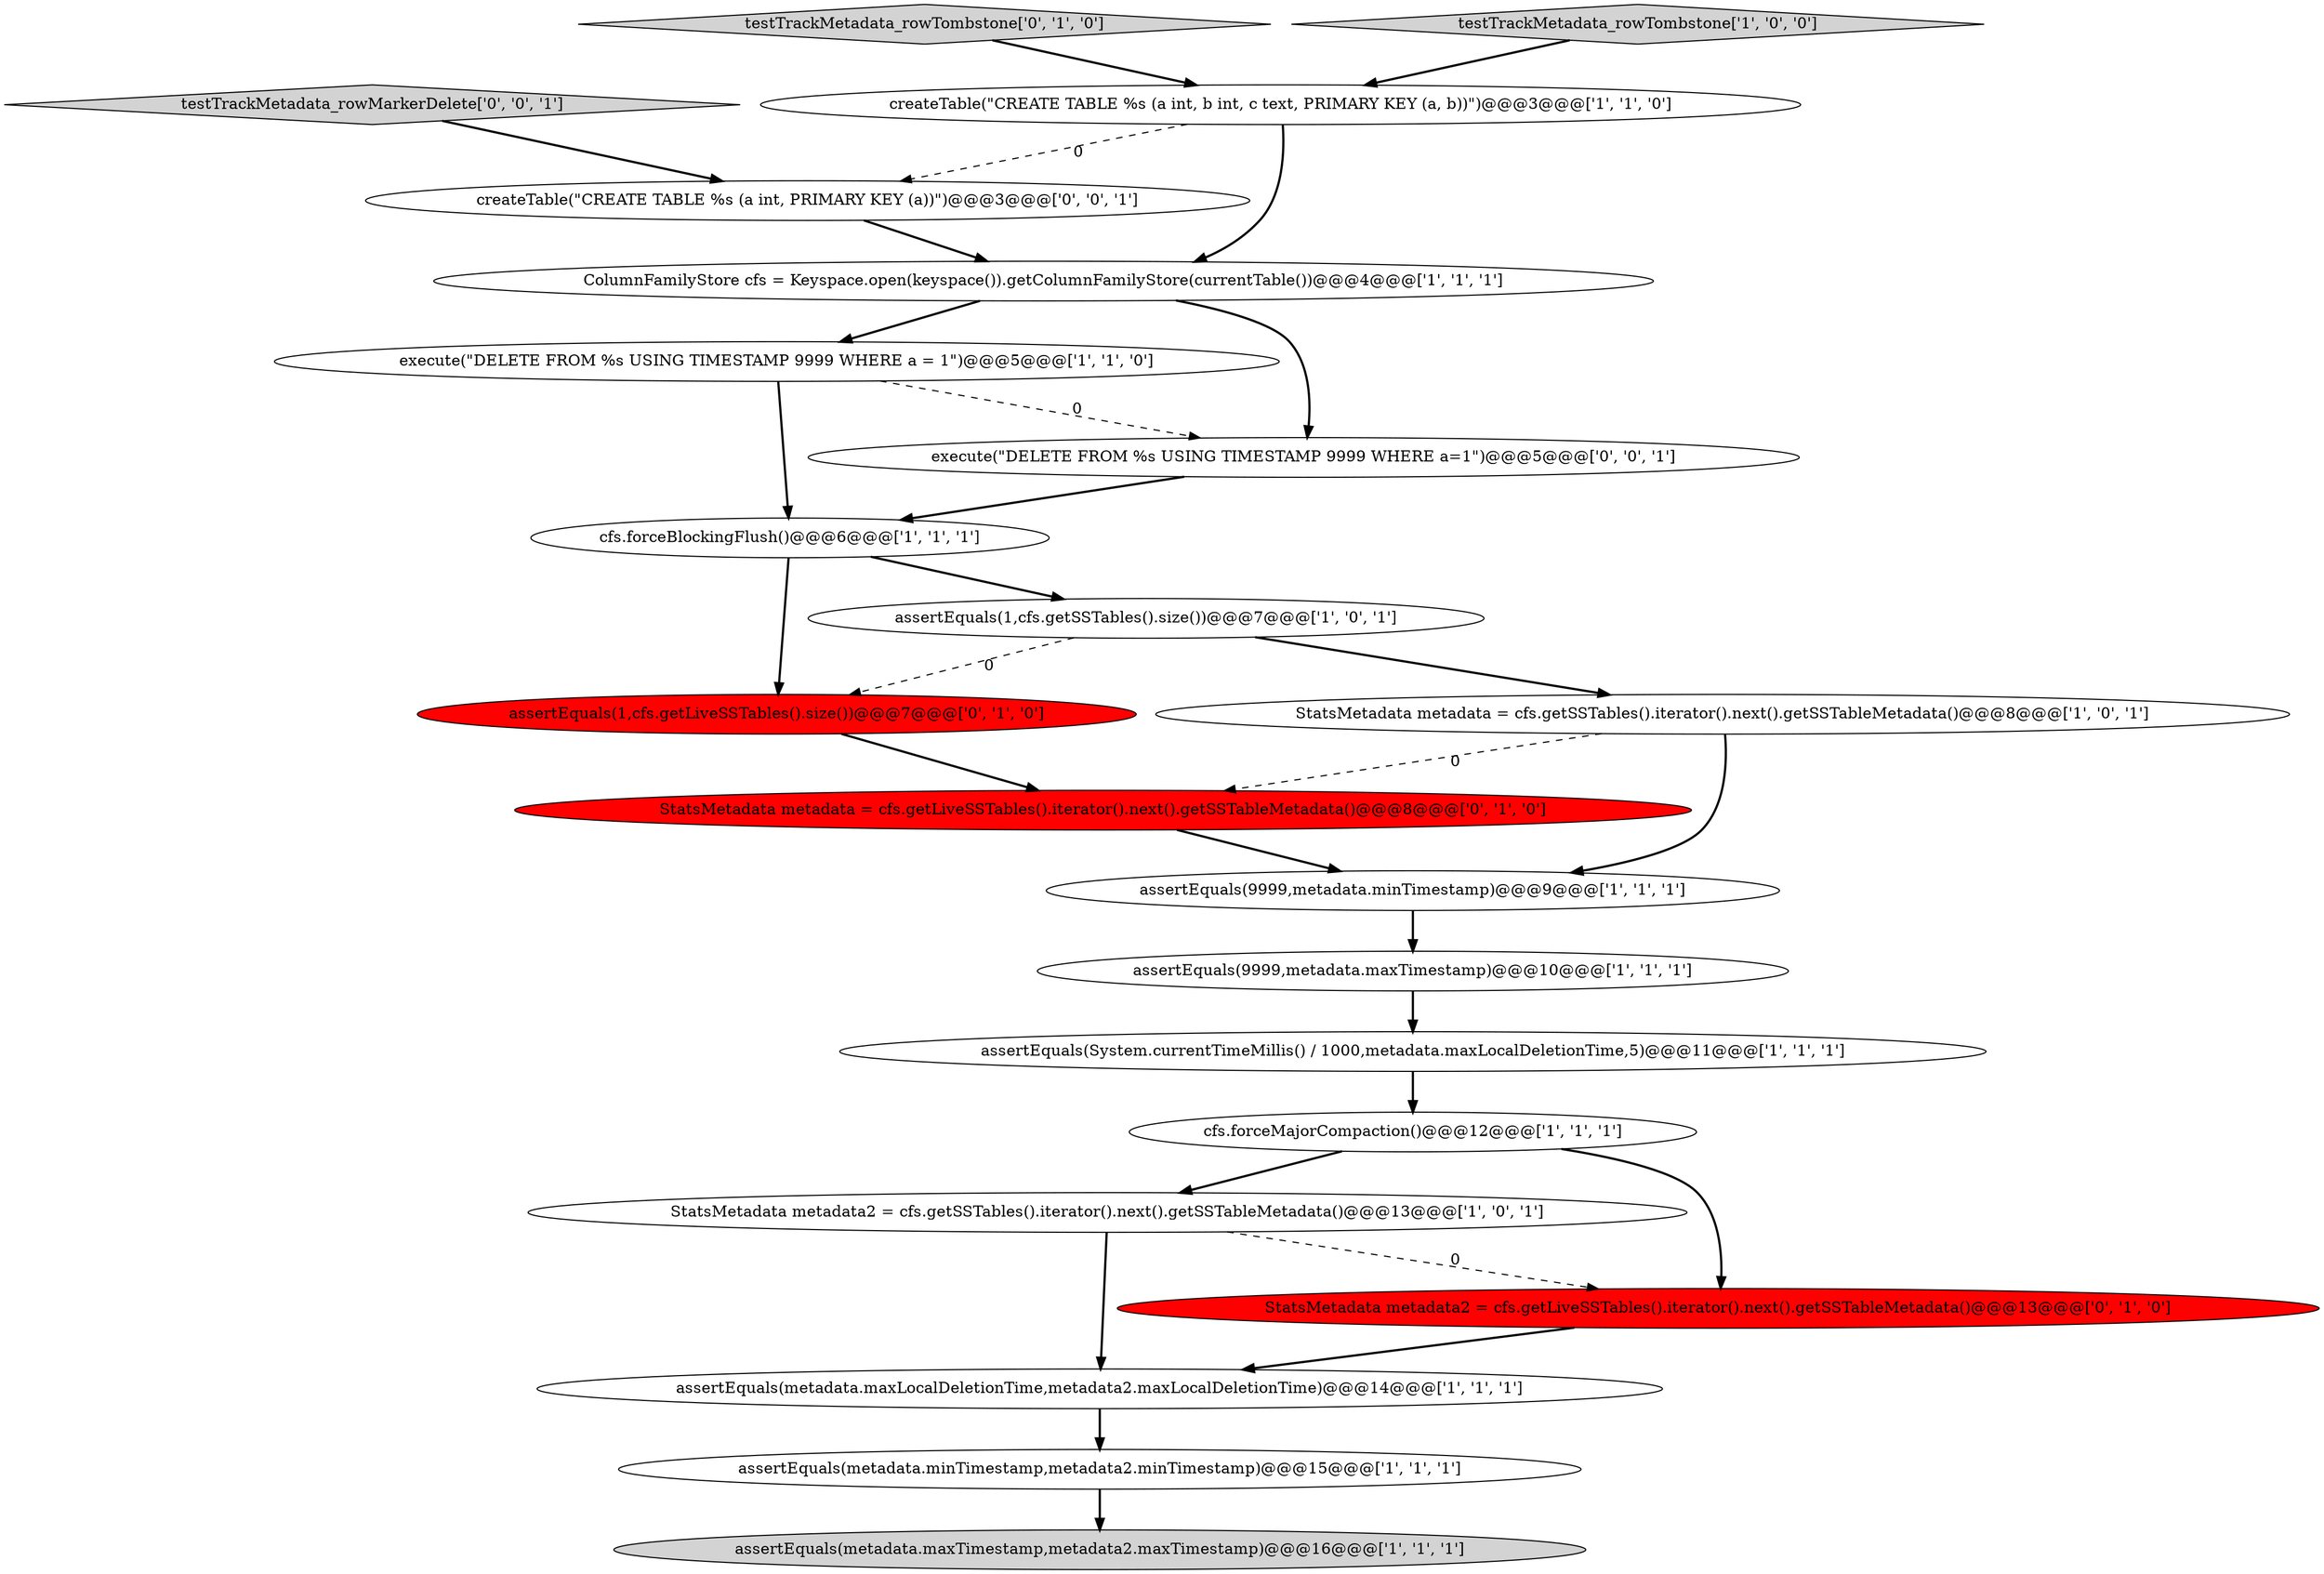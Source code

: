 digraph {
2 [style = filled, label = "ColumnFamilyStore cfs = Keyspace.open(keyspace()).getColumnFamilyStore(currentTable())@@@4@@@['1', '1', '1']", fillcolor = white, shape = ellipse image = "AAA0AAABBB1BBB"];
21 [style = filled, label = "testTrackMetadata_rowMarkerDelete['0', '0', '1']", fillcolor = lightgray, shape = diamond image = "AAA0AAABBB3BBB"];
13 [style = filled, label = "assertEquals(9999,metadata.maxTimestamp)@@@10@@@['1', '1', '1']", fillcolor = white, shape = ellipse image = "AAA0AAABBB1BBB"];
19 [style = filled, label = "createTable(\"CREATE TABLE %s (a int, PRIMARY KEY (a))\")@@@3@@@['0', '0', '1']", fillcolor = white, shape = ellipse image = "AAA0AAABBB3BBB"];
7 [style = filled, label = "execute(\"DELETE FROM %s USING TIMESTAMP 9999 WHERE a = 1\")@@@5@@@['1', '1', '0']", fillcolor = white, shape = ellipse image = "AAA0AAABBB1BBB"];
0 [style = filled, label = "assertEquals(metadata.maxLocalDeletionTime,metadata2.maxLocalDeletionTime)@@@14@@@['1', '1', '1']", fillcolor = white, shape = ellipse image = "AAA0AAABBB1BBB"];
6 [style = filled, label = "cfs.forceBlockingFlush()@@@6@@@['1', '1', '1']", fillcolor = white, shape = ellipse image = "AAA0AAABBB1BBB"];
1 [style = filled, label = "createTable(\"CREATE TABLE %s (a int, b int, c text, PRIMARY KEY (a, b))\")@@@3@@@['1', '1', '0']", fillcolor = white, shape = ellipse image = "AAA0AAABBB1BBB"];
17 [style = filled, label = "testTrackMetadata_rowTombstone['0', '1', '0']", fillcolor = lightgray, shape = diamond image = "AAA0AAABBB2BBB"];
4 [style = filled, label = "assertEquals(1,cfs.getSSTables().size())@@@7@@@['1', '0', '1']", fillcolor = white, shape = ellipse image = "AAA0AAABBB1BBB"];
9 [style = filled, label = "testTrackMetadata_rowTombstone['1', '0', '0']", fillcolor = lightgray, shape = diamond image = "AAA0AAABBB1BBB"];
20 [style = filled, label = "execute(\"DELETE FROM %s USING TIMESTAMP 9999 WHERE a=1\")@@@5@@@['0', '0', '1']", fillcolor = white, shape = ellipse image = "AAA0AAABBB3BBB"];
14 [style = filled, label = "StatsMetadata metadata2 = cfs.getSSTables().iterator().next().getSSTableMetadata()@@@13@@@['1', '0', '1']", fillcolor = white, shape = ellipse image = "AAA0AAABBB1BBB"];
8 [style = filled, label = "assertEquals(System.currentTimeMillis() / 1000,metadata.maxLocalDeletionTime,5)@@@11@@@['1', '1', '1']", fillcolor = white, shape = ellipse image = "AAA0AAABBB1BBB"];
18 [style = filled, label = "assertEquals(1,cfs.getLiveSSTables().size())@@@7@@@['0', '1', '0']", fillcolor = red, shape = ellipse image = "AAA1AAABBB2BBB"];
10 [style = filled, label = "assertEquals(metadata.minTimestamp,metadata2.minTimestamp)@@@15@@@['1', '1', '1']", fillcolor = white, shape = ellipse image = "AAA0AAABBB1BBB"];
12 [style = filled, label = "assertEquals(9999,metadata.minTimestamp)@@@9@@@['1', '1', '1']", fillcolor = white, shape = ellipse image = "AAA0AAABBB1BBB"];
16 [style = filled, label = "StatsMetadata metadata2 = cfs.getLiveSSTables().iterator().next().getSSTableMetadata()@@@13@@@['0', '1', '0']", fillcolor = red, shape = ellipse image = "AAA1AAABBB2BBB"];
15 [style = filled, label = "StatsMetadata metadata = cfs.getLiveSSTables().iterator().next().getSSTableMetadata()@@@8@@@['0', '1', '0']", fillcolor = red, shape = ellipse image = "AAA1AAABBB2BBB"];
5 [style = filled, label = "assertEquals(metadata.maxTimestamp,metadata2.maxTimestamp)@@@16@@@['1', '1', '1']", fillcolor = lightgray, shape = ellipse image = "AAA0AAABBB1BBB"];
3 [style = filled, label = "StatsMetadata metadata = cfs.getSSTables().iterator().next().getSSTableMetadata()@@@8@@@['1', '0', '1']", fillcolor = white, shape = ellipse image = "AAA0AAABBB1BBB"];
11 [style = filled, label = "cfs.forceMajorCompaction()@@@12@@@['1', '1', '1']", fillcolor = white, shape = ellipse image = "AAA0AAABBB1BBB"];
11->16 [style = bold, label=""];
4->18 [style = dashed, label="0"];
4->3 [style = bold, label=""];
16->0 [style = bold, label=""];
2->20 [style = bold, label=""];
17->1 [style = bold, label=""];
21->19 [style = bold, label=""];
11->14 [style = bold, label=""];
6->18 [style = bold, label=""];
1->19 [style = dashed, label="0"];
18->15 [style = bold, label=""];
7->20 [style = dashed, label="0"];
19->2 [style = bold, label=""];
20->6 [style = bold, label=""];
3->12 [style = bold, label=""];
12->13 [style = bold, label=""];
6->4 [style = bold, label=""];
0->10 [style = bold, label=""];
10->5 [style = bold, label=""];
14->0 [style = bold, label=""];
7->6 [style = bold, label=""];
3->15 [style = dashed, label="0"];
1->2 [style = bold, label=""];
15->12 [style = bold, label=""];
14->16 [style = dashed, label="0"];
2->7 [style = bold, label=""];
13->8 [style = bold, label=""];
9->1 [style = bold, label=""];
8->11 [style = bold, label=""];
}
